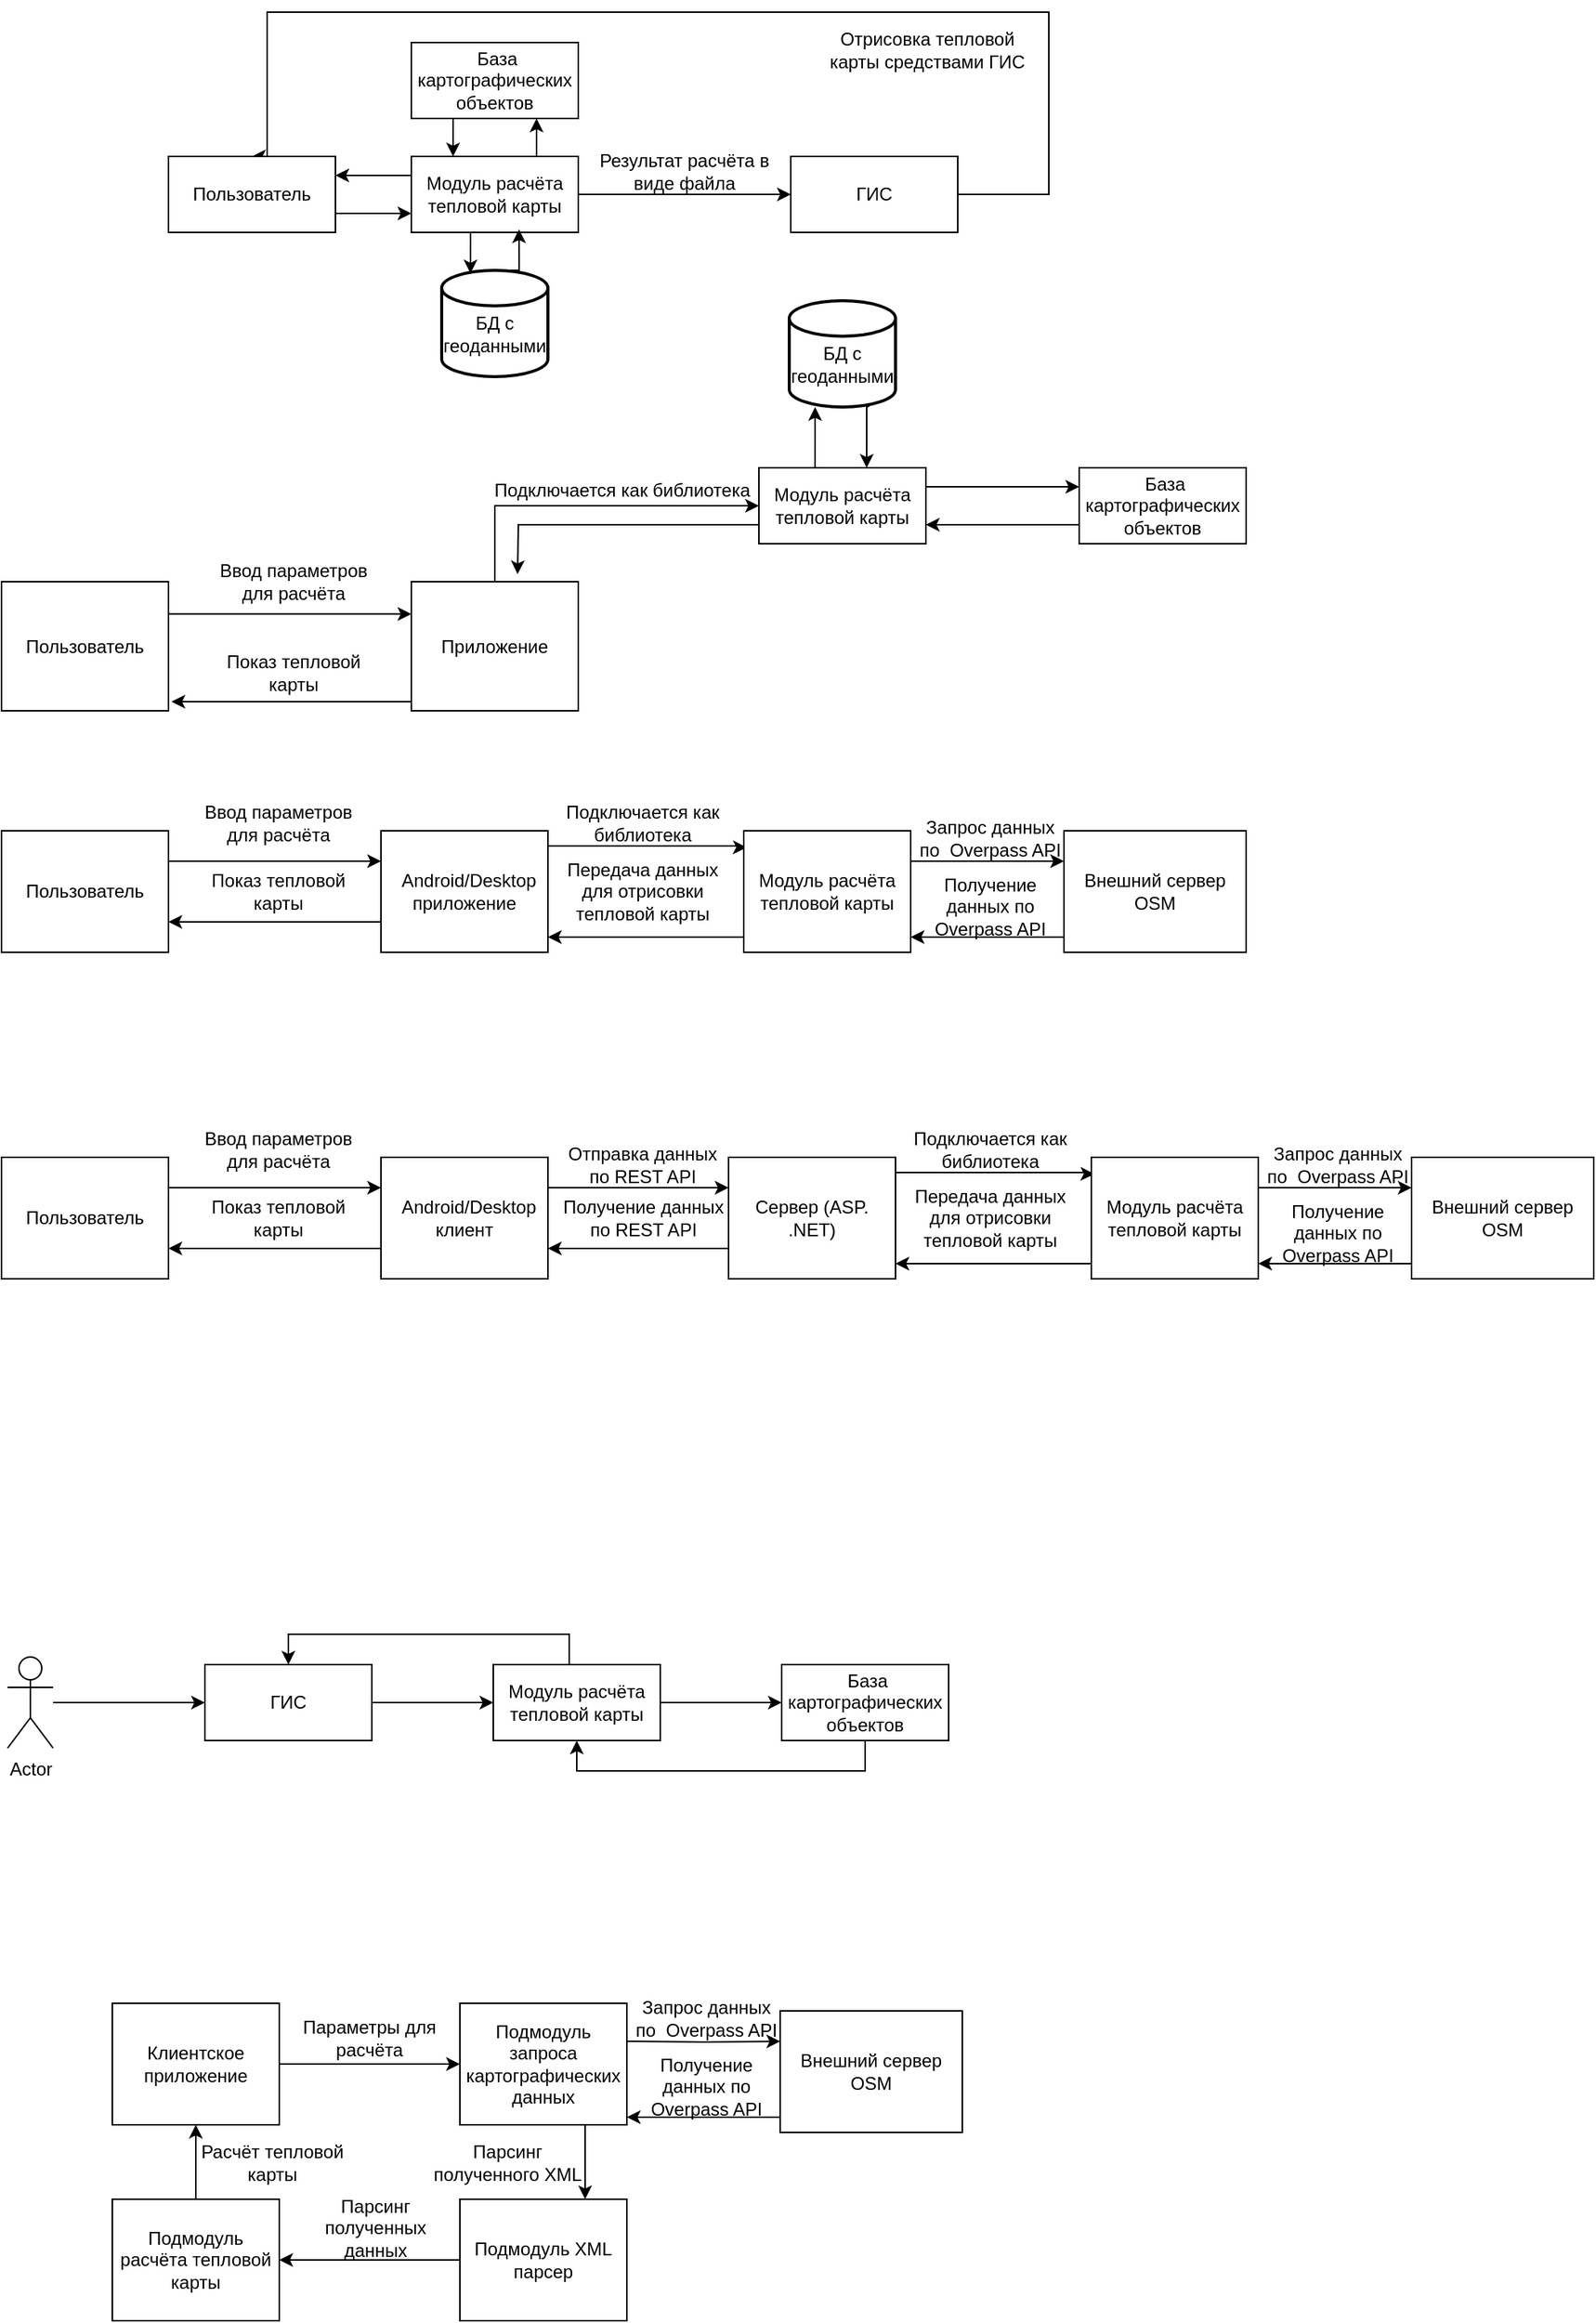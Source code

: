 <mxfile version="21.3.7" type="github">
  <diagram name="Страница 1" id="CXx4P1_ULokcToh2MMPy">
    <mxGraphModel dx="1247" dy="692" grid="0" gridSize="10" guides="1" tooltips="1" connect="1" arrows="1" fold="1" page="1" pageScale="1" pageWidth="1654" pageHeight="1169" math="0" shadow="0">
      <root>
        <mxCell id="0" />
        <mxCell id="1" parent="0" />
        <mxCell id="EMoeArkeT9Vb19ML9Za9-1" style="edgeStyle=orthogonalEdgeStyle;rounded=0;orthogonalLoop=1;jettySize=auto;html=1;entryX=0;entryY=0.5;entryDx=0;entryDy=0;" parent="1" source="EMoeArkeT9Vb19ML9Za9-2" target="EMoeArkeT9Vb19ML9Za9-4" edge="1">
          <mxGeometry relative="1" as="geometry" />
        </mxCell>
        <mxCell id="EMoeArkeT9Vb19ML9Za9-2" value="Actor" style="shape=umlActor;verticalLabelPosition=bottom;verticalAlign=top;html=1;" parent="1" vertex="1">
          <mxGeometry x="60" y="1225" width="30" height="60" as="geometry" />
        </mxCell>
        <mxCell id="EMoeArkeT9Vb19ML9Za9-3" style="edgeStyle=orthogonalEdgeStyle;rounded=0;orthogonalLoop=1;jettySize=auto;html=1;exitX=1;exitY=0.5;exitDx=0;exitDy=0;entryX=0;entryY=0.5;entryDx=0;entryDy=0;" parent="1" source="EMoeArkeT9Vb19ML9Za9-4" target="EMoeArkeT9Vb19ML9Za9-7" edge="1">
          <mxGeometry relative="1" as="geometry" />
        </mxCell>
        <mxCell id="EMoeArkeT9Vb19ML9Za9-4" value="ГИС" style="html=1;whiteSpace=wrap;" parent="1" vertex="1">
          <mxGeometry x="190" y="1230" width="110" height="50" as="geometry" />
        </mxCell>
        <mxCell id="EMoeArkeT9Vb19ML9Za9-5" style="edgeStyle=orthogonalEdgeStyle;rounded=0;orthogonalLoop=1;jettySize=auto;html=1;entryX=0;entryY=0.5;entryDx=0;entryDy=0;" parent="1" source="EMoeArkeT9Vb19ML9Za9-7" target="EMoeArkeT9Vb19ML9Za9-9" edge="1">
          <mxGeometry relative="1" as="geometry">
            <Array as="points">
              <mxPoint x="530" y="1255" />
              <mxPoint x="530" y="1255" />
            </Array>
          </mxGeometry>
        </mxCell>
        <mxCell id="EMoeArkeT9Vb19ML9Za9-6" style="edgeStyle=orthogonalEdgeStyle;rounded=0;orthogonalLoop=1;jettySize=auto;html=1;entryX=0.5;entryY=0;entryDx=0;entryDy=0;" parent="1" source="EMoeArkeT9Vb19ML9Za9-7" target="EMoeArkeT9Vb19ML9Za9-4" edge="1">
          <mxGeometry relative="1" as="geometry">
            <Array as="points">
              <mxPoint x="430" y="1210" />
              <mxPoint x="245" y="1210" />
            </Array>
          </mxGeometry>
        </mxCell>
        <mxCell id="EMoeArkeT9Vb19ML9Za9-7" value="Модуль расчёта тепловой карты" style="html=1;whiteSpace=wrap;" parent="1" vertex="1">
          <mxGeometry x="380" y="1230" width="110" height="50" as="geometry" />
        </mxCell>
        <mxCell id="EMoeArkeT9Vb19ML9Za9-8" style="edgeStyle=orthogonalEdgeStyle;rounded=0;orthogonalLoop=1;jettySize=auto;html=1;exitX=0.5;exitY=1;exitDx=0;exitDy=0;entryX=0.5;entryY=1;entryDx=0;entryDy=0;" parent="1" source="EMoeArkeT9Vb19ML9Za9-9" target="EMoeArkeT9Vb19ML9Za9-7" edge="1">
          <mxGeometry relative="1" as="geometry" />
        </mxCell>
        <mxCell id="EMoeArkeT9Vb19ML9Za9-9" value="&amp;nbsp;База картографических объектов" style="html=1;whiteSpace=wrap;" parent="1" vertex="1">
          <mxGeometry x="570" y="1230" width="110" height="50" as="geometry" />
        </mxCell>
        <mxCell id="EMoeArkeT9Vb19ML9Za9-10" value="Подключается как библиотека" style="text;html=1;strokeColor=none;fillColor=none;align=center;verticalAlign=middle;whiteSpace=wrap;rounded=0;" parent="1" vertex="1">
          <mxGeometry x="375" y="442" width="180" height="30" as="geometry" />
        </mxCell>
        <mxCell id="EMoeArkeT9Vb19ML9Za9-13" style="edgeStyle=orthogonalEdgeStyle;rounded=0;orthogonalLoop=1;jettySize=auto;html=1;entryX=0.5;entryY=0;entryDx=0;entryDy=0;" parent="1" source="EMoeArkeT9Vb19ML9Za9-14" target="ETxMw0fx0YGiLK-2AQWM-1" edge="1">
          <mxGeometry relative="1" as="geometry">
            <Array as="points">
              <mxPoint x="746" y="262" />
              <mxPoint x="746" y="142" />
              <mxPoint x="231" y="142" />
            </Array>
          </mxGeometry>
        </mxCell>
        <mxCell id="EMoeArkeT9Vb19ML9Za9-14" value="ГИС" style="html=1;whiteSpace=wrap;" parent="1" vertex="1">
          <mxGeometry x="576" y="237" width="110" height="50" as="geometry" />
        </mxCell>
        <mxCell id="EMoeArkeT9Vb19ML9Za9-15" style="edgeStyle=orthogonalEdgeStyle;rounded=0;orthogonalLoop=1;jettySize=auto;html=1;entryX=0.25;entryY=0;entryDx=0;entryDy=0;exitX=0.25;exitY=1;exitDx=0;exitDy=0;" parent="1" source="EMoeArkeT9Vb19ML9Za9-16" target="EMoeArkeT9Vb19ML9Za9-28" edge="1">
          <mxGeometry relative="1" as="geometry">
            <Array as="points" />
          </mxGeometry>
        </mxCell>
        <mxCell id="EMoeArkeT9Vb19ML9Za9-16" value="&amp;nbsp;База картографических объектов" style="html=1;whiteSpace=wrap;" parent="1" vertex="1">
          <mxGeometry x="326" y="162" width="110" height="50" as="geometry" />
        </mxCell>
        <mxCell id="EMoeArkeT9Vb19ML9Za9-19" style="edgeStyle=orthogonalEdgeStyle;rounded=0;orthogonalLoop=1;jettySize=auto;html=1;entryX=0;entryY=0.5;entryDx=0;entryDy=0;" parent="1" source="EMoeArkeT9Vb19ML9Za9-20" target="EMoeArkeT9Vb19ML9Za9-23" edge="1">
          <mxGeometry relative="1" as="geometry">
            <Array as="points">
              <mxPoint x="381" y="467" />
            </Array>
          </mxGeometry>
        </mxCell>
        <mxCell id="EMoeArkeT9Vb19ML9Za9-20" value="Приложение" style="html=1;whiteSpace=wrap;" parent="1" vertex="1">
          <mxGeometry x="326" y="517" width="110" height="85" as="geometry" />
        </mxCell>
        <mxCell id="EMoeArkeT9Vb19ML9Za9-21" style="edgeStyle=orthogonalEdgeStyle;rounded=0;orthogonalLoop=1;jettySize=auto;html=1;exitX=1;exitY=0.25;exitDx=0;exitDy=0;entryX=0;entryY=0.25;entryDx=0;entryDy=0;" parent="1" source="EMoeArkeT9Vb19ML9Za9-23" target="EMoeArkeT9Vb19ML9Za9-25" edge="1">
          <mxGeometry relative="1" as="geometry" />
        </mxCell>
        <mxCell id="EMoeArkeT9Vb19ML9Za9-22" style="edgeStyle=orthogonalEdgeStyle;rounded=0;orthogonalLoop=1;jettySize=auto;html=1;exitX=0;exitY=0.75;exitDx=0;exitDy=0;" parent="1" source="EMoeArkeT9Vb19ML9Za9-23" edge="1">
          <mxGeometry relative="1" as="geometry">
            <mxPoint x="396" y="512" as="targetPoint" />
          </mxGeometry>
        </mxCell>
        <mxCell id="EMoeArkeT9Vb19ML9Za9-44" style="edgeStyle=orthogonalEdgeStyle;rounded=0;orthogonalLoop=1;jettySize=auto;html=1;exitX=0.5;exitY=0;exitDx=0;exitDy=0;entryX=0.243;entryY=1;entryDx=0;entryDy=0;entryPerimeter=0;" parent="1" source="EMoeArkeT9Vb19ML9Za9-23" target="EMoeArkeT9Vb19ML9Za9-40" edge="1">
          <mxGeometry relative="1" as="geometry">
            <Array as="points">
              <mxPoint x="592" y="442" />
            </Array>
          </mxGeometry>
        </mxCell>
        <mxCell id="EMoeArkeT9Vb19ML9Za9-23" value="Модуль расчёта тепловой карты" style="html=1;whiteSpace=wrap;" parent="1" vertex="1">
          <mxGeometry x="555" y="442" width="110" height="50" as="geometry" />
        </mxCell>
        <mxCell id="EMoeArkeT9Vb19ML9Za9-24" style="edgeStyle=orthogonalEdgeStyle;rounded=0;orthogonalLoop=1;jettySize=auto;html=1;exitX=0;exitY=0.75;exitDx=0;exitDy=0;entryX=1;entryY=0.75;entryDx=0;entryDy=0;" parent="1" source="EMoeArkeT9Vb19ML9Za9-25" target="EMoeArkeT9Vb19ML9Za9-23" edge="1">
          <mxGeometry relative="1" as="geometry" />
        </mxCell>
        <mxCell id="EMoeArkeT9Vb19ML9Za9-25" value="&amp;nbsp;База картографических объектов" style="html=1;whiteSpace=wrap;" parent="1" vertex="1">
          <mxGeometry x="766" y="442" width="110" height="50" as="geometry" />
        </mxCell>
        <mxCell id="EMoeArkeT9Vb19ML9Za9-26" style="edgeStyle=orthogonalEdgeStyle;rounded=0;orthogonalLoop=1;jettySize=auto;html=1;exitX=1;exitY=0.5;exitDx=0;exitDy=0;entryX=0;entryY=0.5;entryDx=0;entryDy=0;" parent="1" source="EMoeArkeT9Vb19ML9Za9-28" target="EMoeArkeT9Vb19ML9Za9-14" edge="1">
          <mxGeometry relative="1" as="geometry" />
        </mxCell>
        <mxCell id="EMoeArkeT9Vb19ML9Za9-27" style="edgeStyle=orthogonalEdgeStyle;rounded=0;orthogonalLoop=1;jettySize=auto;html=1;exitX=0.75;exitY=0;exitDx=0;exitDy=0;entryX=0.75;entryY=1;entryDx=0;entryDy=0;" parent="1" source="EMoeArkeT9Vb19ML9Za9-28" target="EMoeArkeT9Vb19ML9Za9-16" edge="1">
          <mxGeometry relative="1" as="geometry" />
        </mxCell>
        <mxCell id="EMoeArkeT9Vb19ML9Za9-38" style="edgeStyle=orthogonalEdgeStyle;rounded=0;orthogonalLoop=1;jettySize=auto;html=1;exitX=0.25;exitY=1;exitDx=0;exitDy=0;entryX=0.271;entryY=0.029;entryDx=0;entryDy=0;entryPerimeter=0;" parent="1" source="EMoeArkeT9Vb19ML9Za9-28" target="EMoeArkeT9Vb19ML9Za9-35" edge="1">
          <mxGeometry relative="1" as="geometry" />
        </mxCell>
        <mxCell id="ETxMw0fx0YGiLK-2AQWM-3" style="edgeStyle=orthogonalEdgeStyle;rounded=0;orthogonalLoop=1;jettySize=auto;html=1;entryX=1;entryY=0.25;entryDx=0;entryDy=0;exitX=0;exitY=0.25;exitDx=0;exitDy=0;" parent="1" source="EMoeArkeT9Vb19ML9Za9-28" target="ETxMw0fx0YGiLK-2AQWM-1" edge="1">
          <mxGeometry relative="1" as="geometry" />
        </mxCell>
        <mxCell id="EMoeArkeT9Vb19ML9Za9-28" value="Модуль расчёта тепловой карты" style="html=1;whiteSpace=wrap;" parent="1" vertex="1">
          <mxGeometry x="326" y="237" width="110" height="50" as="geometry" />
        </mxCell>
        <mxCell id="EMoeArkeT9Vb19ML9Za9-29" value="Результат расчёта в виде файла" style="text;html=1;strokeColor=none;fillColor=none;align=center;verticalAlign=middle;whiteSpace=wrap;rounded=0;" parent="1" vertex="1">
          <mxGeometry x="446" y="232" width="120" height="30" as="geometry" />
        </mxCell>
        <mxCell id="EMoeArkeT9Vb19ML9Za9-31" value="Отрисовка тепловой карты средствами ГИС" style="text;html=1;strokeColor=none;fillColor=none;align=center;verticalAlign=middle;whiteSpace=wrap;rounded=0;" parent="1" vertex="1">
          <mxGeometry x="596" y="152" width="140" height="30" as="geometry" />
        </mxCell>
        <mxCell id="EMoeArkeT9Vb19ML9Za9-39" style="edgeStyle=orthogonalEdgeStyle;rounded=0;orthogonalLoop=1;jettySize=auto;html=1;exitX=0.5;exitY=0;exitDx=0;exitDy=0;exitPerimeter=0;entryX=0.645;entryY=0.96;entryDx=0;entryDy=0;entryPerimeter=0;" parent="1" source="EMoeArkeT9Vb19ML9Za9-35" target="EMoeArkeT9Vb19ML9Za9-28" edge="1">
          <mxGeometry relative="1" as="geometry" />
        </mxCell>
        <mxCell id="EMoeArkeT9Vb19ML9Za9-35" value="&lt;br&gt;БД с геоданными" style="strokeWidth=2;html=1;shape=mxgraph.flowchart.database;whiteSpace=wrap;" parent="1" vertex="1">
          <mxGeometry x="346" y="312" width="70" height="70" as="geometry" />
        </mxCell>
        <mxCell id="EMoeArkeT9Vb19ML9Za9-42" style="edgeStyle=orthogonalEdgeStyle;rounded=0;orthogonalLoop=1;jettySize=auto;html=1;exitX=0.757;exitY=0.986;exitDx=0;exitDy=0;exitPerimeter=0;" parent="1" source="EMoeArkeT9Vb19ML9Za9-40" edge="1">
          <mxGeometry relative="1" as="geometry">
            <mxPoint x="626" y="442" as="targetPoint" />
            <Array as="points">
              <mxPoint x="626" y="402" />
              <mxPoint x="626" y="442" />
            </Array>
          </mxGeometry>
        </mxCell>
        <mxCell id="EMoeArkeT9Vb19ML9Za9-40" value="&lt;br&gt;БД с геоданными" style="strokeWidth=2;html=1;shape=mxgraph.flowchart.database;whiteSpace=wrap;" parent="1" vertex="1">
          <mxGeometry x="575" y="332" width="70" height="70" as="geometry" />
        </mxCell>
        <mxCell id="ETxMw0fx0YGiLK-2AQWM-2" style="edgeStyle=orthogonalEdgeStyle;rounded=0;orthogonalLoop=1;jettySize=auto;html=1;entryX=0;entryY=0.75;entryDx=0;entryDy=0;" parent="1" source="ETxMw0fx0YGiLK-2AQWM-1" target="EMoeArkeT9Vb19ML9Za9-28" edge="1">
          <mxGeometry relative="1" as="geometry">
            <Array as="points">
              <mxPoint x="306" y="275" />
            </Array>
          </mxGeometry>
        </mxCell>
        <mxCell id="ETxMw0fx0YGiLK-2AQWM-1" value="Пользователь" style="html=1;whiteSpace=wrap;" parent="1" vertex="1">
          <mxGeometry x="166" y="237" width="110" height="50" as="geometry" />
        </mxCell>
        <mxCell id="3_jJkb1iXmk9x0ODjTXM-3" style="edgeStyle=orthogonalEdgeStyle;rounded=0;orthogonalLoop=1;jettySize=auto;html=1;exitX=1;exitY=0.25;exitDx=0;exitDy=0;entryX=0;entryY=0.25;entryDx=0;entryDy=0;" edge="1" parent="1" source="ETxMw0fx0YGiLK-2AQWM-5" target="ETxMw0fx0YGiLK-2AQWM-6">
          <mxGeometry relative="1" as="geometry" />
        </mxCell>
        <mxCell id="ETxMw0fx0YGiLK-2AQWM-5" value="Пользователь" style="html=1;whiteSpace=wrap;" parent="1" vertex="1">
          <mxGeometry x="56" y="681" width="110" height="80" as="geometry" />
        </mxCell>
        <mxCell id="ETxMw0fx0YGiLK-2AQWM-8" style="edgeStyle=orthogonalEdgeStyle;rounded=0;orthogonalLoop=1;jettySize=auto;html=1;exitX=0;exitY=0.75;exitDx=0;exitDy=0;entryX=1;entryY=0.75;entryDx=0;entryDy=0;" parent="1" source="ETxMw0fx0YGiLK-2AQWM-6" edge="1" target="ETxMw0fx0YGiLK-2AQWM-5">
          <mxGeometry relative="1" as="geometry">
            <mxPoint x="176" y="731" as="targetPoint" />
            <Array as="points" />
          </mxGeometry>
        </mxCell>
        <mxCell id="3_jJkb1iXmk9x0ODjTXM-6" style="edgeStyle=orthogonalEdgeStyle;rounded=0;orthogonalLoop=1;jettySize=auto;html=1;exitX=1;exitY=0.25;exitDx=0;exitDy=0;entryX=0.018;entryY=0.138;entryDx=0;entryDy=0;entryPerimeter=0;" edge="1" parent="1" source="ETxMw0fx0YGiLK-2AQWM-6" target="ETxMw0fx0YGiLK-2AQWM-11">
          <mxGeometry relative="1" as="geometry">
            <Array as="points">
              <mxPoint x="416" y="691" />
              <mxPoint x="545" y="691" />
              <mxPoint x="545" y="692" />
            </Array>
          </mxGeometry>
        </mxCell>
        <mxCell id="ETxMw0fx0YGiLK-2AQWM-6" value="&amp;nbsp; Android/Desktop приложение" style="html=1;whiteSpace=wrap;" parent="1" vertex="1">
          <mxGeometry x="306" y="681" width="110" height="80" as="geometry" />
        </mxCell>
        <mxCell id="ETxMw0fx0YGiLK-2AQWM-9" value="Ввод параметров для расчёта" style="text;html=1;strokeColor=none;fillColor=none;align=center;verticalAlign=middle;whiteSpace=wrap;rounded=0;" parent="1" vertex="1">
          <mxGeometry x="186" y="661" width="105" height="30" as="geometry" />
        </mxCell>
        <mxCell id="ETxMw0fx0YGiLK-2AQWM-10" value="Показ тепловой карты" style="text;html=1;strokeColor=none;fillColor=none;align=center;verticalAlign=middle;whiteSpace=wrap;rounded=0;" parent="1" vertex="1">
          <mxGeometry x="186" y="706" width="105" height="30" as="geometry" />
        </mxCell>
        <mxCell id="ETxMw0fx0YGiLK-2AQWM-17" style="edgeStyle=orthogonalEdgeStyle;rounded=0;orthogonalLoop=1;jettySize=auto;html=1;exitX=1;exitY=0.25;exitDx=0;exitDy=0;entryX=0;entryY=0.25;entryDx=0;entryDy=0;" parent="1" source="ETxMw0fx0YGiLK-2AQWM-11" target="ETxMw0fx0YGiLK-2AQWM-16" edge="1">
          <mxGeometry relative="1" as="geometry" />
        </mxCell>
        <mxCell id="3_jJkb1iXmk9x0ODjTXM-4" style="edgeStyle=orthogonalEdgeStyle;rounded=0;orthogonalLoop=1;jettySize=auto;html=1;exitX=0;exitY=1;exitDx=0;exitDy=0;" edge="1" parent="1" source="ETxMw0fx0YGiLK-2AQWM-11">
          <mxGeometry relative="1" as="geometry">
            <mxPoint x="416" y="751" as="targetPoint" />
            <Array as="points">
              <mxPoint x="545" y="751" />
              <mxPoint x="416" y="751" />
            </Array>
          </mxGeometry>
        </mxCell>
        <mxCell id="ETxMw0fx0YGiLK-2AQWM-11" value="Модуль расчёта тепловой карты" style="html=1;whiteSpace=wrap;" parent="1" vertex="1">
          <mxGeometry x="545" y="681" width="110" height="80" as="geometry" />
        </mxCell>
        <mxCell id="ETxMw0fx0YGiLK-2AQWM-13" value="Подключается как библиотека" style="text;html=1;strokeColor=none;fillColor=none;align=center;verticalAlign=middle;whiteSpace=wrap;rounded=0;" parent="1" vertex="1">
          <mxGeometry x="426" y="661" width="105" height="30" as="geometry" />
        </mxCell>
        <mxCell id="ETxMw0fx0YGiLK-2AQWM-15" value="Передача данных для отрисовки тепловой карты" style="text;html=1;strokeColor=none;fillColor=none;align=center;verticalAlign=middle;whiteSpace=wrap;rounded=0;" parent="1" vertex="1">
          <mxGeometry x="426" y="706" width="105" height="30" as="geometry" />
        </mxCell>
        <mxCell id="ETxMw0fx0YGiLK-2AQWM-18" style="edgeStyle=orthogonalEdgeStyle;rounded=0;orthogonalLoop=1;jettySize=auto;html=1;exitX=0;exitY=0.75;exitDx=0;exitDy=0;" parent="1" source="ETxMw0fx0YGiLK-2AQWM-16" edge="1">
          <mxGeometry relative="1" as="geometry">
            <mxPoint x="655" y="751" as="targetPoint" />
            <Array as="points">
              <mxPoint x="756" y="751" />
              <mxPoint x="655" y="751" />
            </Array>
          </mxGeometry>
        </mxCell>
        <mxCell id="ETxMw0fx0YGiLK-2AQWM-16" value="Внешний сервер OSM" style="rounded=0;whiteSpace=wrap;html=1;" parent="1" vertex="1">
          <mxGeometry x="756" y="681" width="120" height="80" as="geometry" />
        </mxCell>
        <mxCell id="ETxMw0fx0YGiLK-2AQWM-19" value="Запрос данных по&amp;nbsp; Overpass API" style="text;html=1;strokeColor=none;fillColor=none;align=center;verticalAlign=middle;whiteSpace=wrap;rounded=0;" parent="1" vertex="1">
          <mxGeometry x="655" y="671" width="105" height="30" as="geometry" />
        </mxCell>
        <mxCell id="ETxMw0fx0YGiLK-2AQWM-21" value="Получение данных по Overpass API" style="text;html=1;strokeColor=none;fillColor=none;align=center;verticalAlign=middle;whiteSpace=wrap;rounded=0;" parent="1" vertex="1">
          <mxGeometry x="655" y="716" width="105" height="30" as="geometry" />
        </mxCell>
        <mxCell id="3_jJkb1iXmk9x0ODjTXM-12" style="edgeStyle=orthogonalEdgeStyle;rounded=0;orthogonalLoop=1;jettySize=auto;html=1;exitX=1;exitY=0.25;exitDx=0;exitDy=0;entryX=0;entryY=0.25;entryDx=0;entryDy=0;" edge="1" parent="1" source="3_jJkb1iXmk9x0ODjTXM-7" target="EMoeArkeT9Vb19ML9Za9-20">
          <mxGeometry relative="1" as="geometry" />
        </mxCell>
        <mxCell id="3_jJkb1iXmk9x0ODjTXM-7" value="Пользователь" style="html=1;whiteSpace=wrap;" vertex="1" parent="1">
          <mxGeometry x="56" y="517" width="110" height="85" as="geometry" />
        </mxCell>
        <mxCell id="3_jJkb1iXmk9x0ODjTXM-9" style="edgeStyle=orthogonalEdgeStyle;rounded=0;orthogonalLoop=1;jettySize=auto;html=1;exitX=0;exitY=0.75;exitDx=0;exitDy=0;entryX=1.018;entryY=0.929;entryDx=0;entryDy=0;entryPerimeter=0;" edge="1" parent="1" source="EMoeArkeT9Vb19ML9Za9-20" target="3_jJkb1iXmk9x0ODjTXM-7">
          <mxGeometry relative="1" as="geometry">
            <mxPoint x="166" y="592" as="targetPoint" />
            <Array as="points">
              <mxPoint x="326" y="596" />
            </Array>
            <mxPoint x="306" y="592" as="sourcePoint" />
          </mxGeometry>
        </mxCell>
        <mxCell id="3_jJkb1iXmk9x0ODjTXM-10" value="Ввод параметров для расчёта" style="text;html=1;strokeColor=none;fillColor=none;align=center;verticalAlign=middle;whiteSpace=wrap;rounded=0;" vertex="1" parent="1">
          <mxGeometry x="196" y="501.5" width="105" height="30" as="geometry" />
        </mxCell>
        <mxCell id="3_jJkb1iXmk9x0ODjTXM-11" value="Показ тепловой карты" style="text;html=1;strokeColor=none;fillColor=none;align=center;verticalAlign=middle;whiteSpace=wrap;rounded=0;" vertex="1" parent="1">
          <mxGeometry x="196" y="562" width="105" height="30" as="geometry" />
        </mxCell>
        <mxCell id="3_jJkb1iXmk9x0ODjTXM-13" style="edgeStyle=orthogonalEdgeStyle;rounded=0;orthogonalLoop=1;jettySize=auto;html=1;exitX=1;exitY=0.25;exitDx=0;exitDy=0;entryX=0;entryY=0.25;entryDx=0;entryDy=0;" edge="1" parent="1" source="3_jJkb1iXmk9x0ODjTXM-14" target="3_jJkb1iXmk9x0ODjTXM-17">
          <mxGeometry relative="1" as="geometry" />
        </mxCell>
        <mxCell id="3_jJkb1iXmk9x0ODjTXM-14" value="Пользователь" style="html=1;whiteSpace=wrap;" vertex="1" parent="1">
          <mxGeometry x="56" y="896" width="110" height="80" as="geometry" />
        </mxCell>
        <mxCell id="3_jJkb1iXmk9x0ODjTXM-15" style="edgeStyle=orthogonalEdgeStyle;rounded=0;orthogonalLoop=1;jettySize=auto;html=1;exitX=0;exitY=0.75;exitDx=0;exitDy=0;entryX=1;entryY=0.75;entryDx=0;entryDy=0;" edge="1" parent="1" source="3_jJkb1iXmk9x0ODjTXM-17" target="3_jJkb1iXmk9x0ODjTXM-14">
          <mxGeometry relative="1" as="geometry">
            <mxPoint x="176" y="946" as="targetPoint" />
            <Array as="points" />
          </mxGeometry>
        </mxCell>
        <mxCell id="3_jJkb1iXmk9x0ODjTXM-16" style="edgeStyle=orthogonalEdgeStyle;rounded=0;orthogonalLoop=1;jettySize=auto;html=1;entryX=0.018;entryY=0.138;entryDx=0;entryDy=0;entryPerimeter=0;" edge="1" parent="1" target="3_jJkb1iXmk9x0ODjTXM-22">
          <mxGeometry relative="1" as="geometry">
            <Array as="points">
              <mxPoint x="645" y="906" />
              <mxPoint x="774" y="906" />
              <mxPoint x="774" y="907" />
            </Array>
            <mxPoint x="645" y="907" as="sourcePoint" />
          </mxGeometry>
        </mxCell>
        <mxCell id="3_jJkb1iXmk9x0ODjTXM-29" style="edgeStyle=orthogonalEdgeStyle;rounded=0;orthogonalLoop=1;jettySize=auto;html=1;exitX=1;exitY=0.25;exitDx=0;exitDy=0;entryX=0;entryY=0.25;entryDx=0;entryDy=0;" edge="1" parent="1" source="3_jJkb1iXmk9x0ODjTXM-17" target="3_jJkb1iXmk9x0ODjTXM-32">
          <mxGeometry relative="1" as="geometry">
            <mxPoint x="526" y="916" as="targetPoint" />
          </mxGeometry>
        </mxCell>
        <mxCell id="3_jJkb1iXmk9x0ODjTXM-17" value="&amp;nbsp; Android/Desktop клиент" style="html=1;whiteSpace=wrap;" vertex="1" parent="1">
          <mxGeometry x="306" y="896" width="110" height="80" as="geometry" />
        </mxCell>
        <mxCell id="3_jJkb1iXmk9x0ODjTXM-18" value="Ввод параметров для расчёта" style="text;html=1;strokeColor=none;fillColor=none;align=center;verticalAlign=middle;whiteSpace=wrap;rounded=0;" vertex="1" parent="1">
          <mxGeometry x="186" y="876" width="105" height="30" as="geometry" />
        </mxCell>
        <mxCell id="3_jJkb1iXmk9x0ODjTXM-19" value="Показ тепловой карты" style="text;html=1;strokeColor=none;fillColor=none;align=center;verticalAlign=middle;whiteSpace=wrap;rounded=0;" vertex="1" parent="1">
          <mxGeometry x="186" y="921" width="105" height="30" as="geometry" />
        </mxCell>
        <mxCell id="3_jJkb1iXmk9x0ODjTXM-20" style="edgeStyle=orthogonalEdgeStyle;rounded=0;orthogonalLoop=1;jettySize=auto;html=1;exitX=1;exitY=0.25;exitDx=0;exitDy=0;entryX=0;entryY=0.25;entryDx=0;entryDy=0;" edge="1" parent="1" source="3_jJkb1iXmk9x0ODjTXM-22" target="3_jJkb1iXmk9x0ODjTXM-26">
          <mxGeometry relative="1" as="geometry" />
        </mxCell>
        <mxCell id="3_jJkb1iXmk9x0ODjTXM-21" style="edgeStyle=orthogonalEdgeStyle;rounded=0;orthogonalLoop=1;jettySize=auto;html=1;exitX=0;exitY=1;exitDx=0;exitDy=0;" edge="1" parent="1" source="3_jJkb1iXmk9x0ODjTXM-22">
          <mxGeometry relative="1" as="geometry">
            <mxPoint x="645" y="966" as="targetPoint" />
            <Array as="points">
              <mxPoint x="774" y="966" />
              <mxPoint x="645" y="966" />
            </Array>
          </mxGeometry>
        </mxCell>
        <mxCell id="3_jJkb1iXmk9x0ODjTXM-22" value="Модуль расчёта тепловой карты" style="html=1;whiteSpace=wrap;" vertex="1" parent="1">
          <mxGeometry x="774" y="896" width="110" height="80" as="geometry" />
        </mxCell>
        <mxCell id="3_jJkb1iXmk9x0ODjTXM-23" value="Подключается как библиотека" style="text;html=1;strokeColor=none;fillColor=none;align=center;verticalAlign=middle;whiteSpace=wrap;rounded=0;" vertex="1" parent="1">
          <mxGeometry x="655" y="876" width="105" height="30" as="geometry" />
        </mxCell>
        <mxCell id="3_jJkb1iXmk9x0ODjTXM-24" value="Передача данных для отрисовки тепловой карты" style="text;html=1;strokeColor=none;fillColor=none;align=center;verticalAlign=middle;whiteSpace=wrap;rounded=0;" vertex="1" parent="1">
          <mxGeometry x="655" y="921" width="105" height="30" as="geometry" />
        </mxCell>
        <mxCell id="3_jJkb1iXmk9x0ODjTXM-25" style="edgeStyle=orthogonalEdgeStyle;rounded=0;orthogonalLoop=1;jettySize=auto;html=1;exitX=0;exitY=0.75;exitDx=0;exitDy=0;" edge="1" parent="1" source="3_jJkb1iXmk9x0ODjTXM-26">
          <mxGeometry relative="1" as="geometry">
            <mxPoint x="884" y="966" as="targetPoint" />
            <Array as="points">
              <mxPoint x="985" y="966" />
              <mxPoint x="884" y="966" />
            </Array>
          </mxGeometry>
        </mxCell>
        <mxCell id="3_jJkb1iXmk9x0ODjTXM-26" value="Внешний сервер OSM" style="rounded=0;whiteSpace=wrap;html=1;" vertex="1" parent="1">
          <mxGeometry x="985" y="896" width="120" height="80" as="geometry" />
        </mxCell>
        <mxCell id="3_jJkb1iXmk9x0ODjTXM-27" value="Запрос данных по&amp;nbsp; Overpass API" style="text;html=1;strokeColor=none;fillColor=none;align=center;verticalAlign=middle;whiteSpace=wrap;rounded=0;" vertex="1" parent="1">
          <mxGeometry x="884" y="886" width="105" height="30" as="geometry" />
        </mxCell>
        <mxCell id="3_jJkb1iXmk9x0ODjTXM-28" value="Получение данных по Overpass API" style="text;html=1;strokeColor=none;fillColor=none;align=center;verticalAlign=middle;whiteSpace=wrap;rounded=0;" vertex="1" parent="1">
          <mxGeometry x="884" y="931" width="105" height="30" as="geometry" />
        </mxCell>
        <mxCell id="3_jJkb1iXmk9x0ODjTXM-30" value="Отправка данных по REST API" style="text;html=1;strokeColor=none;fillColor=none;align=center;verticalAlign=middle;whiteSpace=wrap;rounded=0;" vertex="1" parent="1">
          <mxGeometry x="426" y="886" width="105" height="30" as="geometry" />
        </mxCell>
        <mxCell id="3_jJkb1iXmk9x0ODjTXM-31" value="Получение данных по REST API" style="text;html=1;strokeColor=none;fillColor=none;align=center;verticalAlign=middle;whiteSpace=wrap;rounded=0;" vertex="1" parent="1">
          <mxGeometry x="418.5" y="921" width="120" height="30" as="geometry" />
        </mxCell>
        <mxCell id="3_jJkb1iXmk9x0ODjTXM-33" style="edgeStyle=orthogonalEdgeStyle;rounded=0;orthogonalLoop=1;jettySize=auto;html=1;exitX=0;exitY=0.75;exitDx=0;exitDy=0;entryX=1;entryY=0.75;entryDx=0;entryDy=0;" edge="1" parent="1" source="3_jJkb1iXmk9x0ODjTXM-32" target="3_jJkb1iXmk9x0ODjTXM-17">
          <mxGeometry relative="1" as="geometry" />
        </mxCell>
        <mxCell id="3_jJkb1iXmk9x0ODjTXM-32" value="Сервер (ASP. .NET)" style="html=1;whiteSpace=wrap;" vertex="1" parent="1">
          <mxGeometry x="535" y="896" width="110" height="80" as="geometry" />
        </mxCell>
        <mxCell id="3_jJkb1iXmk9x0ODjTXM-52" style="edgeStyle=orthogonalEdgeStyle;rounded=0;orthogonalLoop=1;jettySize=auto;html=1;exitX=0.5;exitY=0;exitDx=0;exitDy=0;entryX=0.5;entryY=1;entryDx=0;entryDy=0;" edge="1" parent="1" source="3_jJkb1iXmk9x0ODjTXM-34" target="3_jJkb1iXmk9x0ODjTXM-37">
          <mxGeometry relative="1" as="geometry" />
        </mxCell>
        <mxCell id="3_jJkb1iXmk9x0ODjTXM-34" value="Подмодуль расчёта тепловой карты" style="html=1;whiteSpace=wrap;" vertex="1" parent="1">
          <mxGeometry x="129" y="1582" width="110" height="80" as="geometry" />
        </mxCell>
        <mxCell id="3_jJkb1iXmk9x0ODjTXM-50" style="edgeStyle=orthogonalEdgeStyle;rounded=0;orthogonalLoop=1;jettySize=auto;html=1;exitX=0.75;exitY=1;exitDx=0;exitDy=0;entryX=0.75;entryY=0;entryDx=0;entryDy=0;" edge="1" parent="1" source="3_jJkb1iXmk9x0ODjTXM-35" target="3_jJkb1iXmk9x0ODjTXM-36">
          <mxGeometry relative="1" as="geometry" />
        </mxCell>
        <mxCell id="3_jJkb1iXmk9x0ODjTXM-35" value="Подмодуль запроса картографических данных" style="html=1;whiteSpace=wrap;" vertex="1" parent="1">
          <mxGeometry x="358" y="1453" width="110" height="80" as="geometry" />
        </mxCell>
        <mxCell id="3_jJkb1iXmk9x0ODjTXM-51" style="edgeStyle=orthogonalEdgeStyle;rounded=0;orthogonalLoop=1;jettySize=auto;html=1;entryX=1;entryY=0.5;entryDx=0;entryDy=0;" edge="1" parent="1" source="3_jJkb1iXmk9x0ODjTXM-36" target="3_jJkb1iXmk9x0ODjTXM-34">
          <mxGeometry relative="1" as="geometry" />
        </mxCell>
        <mxCell id="3_jJkb1iXmk9x0ODjTXM-36" value="Подмодуль XML парсер" style="html=1;whiteSpace=wrap;" vertex="1" parent="1">
          <mxGeometry x="358" y="1582" width="110" height="80" as="geometry" />
        </mxCell>
        <mxCell id="3_jJkb1iXmk9x0ODjTXM-41" style="edgeStyle=orthogonalEdgeStyle;rounded=0;orthogonalLoop=1;jettySize=auto;html=1;exitX=1;exitY=0.5;exitDx=0;exitDy=0;entryX=0;entryY=0.5;entryDx=0;entryDy=0;" edge="1" parent="1" source="3_jJkb1iXmk9x0ODjTXM-37" target="3_jJkb1iXmk9x0ODjTXM-35">
          <mxGeometry relative="1" as="geometry" />
        </mxCell>
        <mxCell id="3_jJkb1iXmk9x0ODjTXM-37" value="Клиентское приложение" style="html=1;whiteSpace=wrap;" vertex="1" parent="1">
          <mxGeometry x="129" y="1453" width="110" height="80" as="geometry" />
        </mxCell>
        <mxCell id="3_jJkb1iXmk9x0ODjTXM-42" value="Параметры для расчёта" style="text;html=1;strokeColor=none;fillColor=none;align=center;verticalAlign=middle;whiteSpace=wrap;rounded=0;" vertex="1" parent="1">
          <mxGeometry x="246" y="1461" width="105" height="30" as="geometry" />
        </mxCell>
        <mxCell id="3_jJkb1iXmk9x0ODjTXM-44" style="edgeStyle=orthogonalEdgeStyle;rounded=0;orthogonalLoop=1;jettySize=auto;html=1;exitX=1;exitY=0.25;exitDx=0;exitDy=0;entryX=0;entryY=0.25;entryDx=0;entryDy=0;" edge="1" parent="1" target="3_jJkb1iXmk9x0ODjTXM-46">
          <mxGeometry relative="1" as="geometry">
            <mxPoint x="468.0" y="1478" as="sourcePoint" />
          </mxGeometry>
        </mxCell>
        <mxCell id="3_jJkb1iXmk9x0ODjTXM-45" style="edgeStyle=orthogonalEdgeStyle;rounded=0;orthogonalLoop=1;jettySize=auto;html=1;exitX=0;exitY=0.75;exitDx=0;exitDy=0;" edge="1" parent="1" source="3_jJkb1iXmk9x0ODjTXM-46">
          <mxGeometry relative="1" as="geometry">
            <mxPoint x="468.0" y="1528" as="targetPoint" />
            <Array as="points">
              <mxPoint x="569" y="1528" />
              <mxPoint x="468.0" y="1528" />
            </Array>
          </mxGeometry>
        </mxCell>
        <mxCell id="3_jJkb1iXmk9x0ODjTXM-46" value="Внешний сервер OSM" style="rounded=0;whiteSpace=wrap;html=1;" vertex="1" parent="1">
          <mxGeometry x="569" y="1458" width="120" height="80" as="geometry" />
        </mxCell>
        <mxCell id="3_jJkb1iXmk9x0ODjTXM-47" value="Запрос данных по&amp;nbsp; Overpass API" style="text;html=1;strokeColor=none;fillColor=none;align=center;verticalAlign=middle;whiteSpace=wrap;rounded=0;" vertex="1" parent="1">
          <mxGeometry x="468.0" y="1448" width="105" height="30" as="geometry" />
        </mxCell>
        <mxCell id="3_jJkb1iXmk9x0ODjTXM-48" value="Получение данных по Overpass API" style="text;html=1;strokeColor=none;fillColor=none;align=center;verticalAlign=middle;whiteSpace=wrap;rounded=0;" vertex="1" parent="1">
          <mxGeometry x="468.0" y="1493" width="105" height="30" as="geometry" />
        </mxCell>
        <mxCell id="3_jJkb1iXmk9x0ODjTXM-53" value="Парсинг полученных данных" style="text;html=1;strokeColor=none;fillColor=none;align=center;verticalAlign=middle;whiteSpace=wrap;rounded=0;" vertex="1" parent="1">
          <mxGeometry x="250.0" y="1586" width="105" height="30" as="geometry" />
        </mxCell>
        <mxCell id="3_jJkb1iXmk9x0ODjTXM-54" value="Расчёт тепловой карты" style="text;html=1;strokeColor=none;fillColor=none;align=center;verticalAlign=middle;whiteSpace=wrap;rounded=0;" vertex="1" parent="1">
          <mxGeometry x="182.0" y="1543" width="105" height="30" as="geometry" />
        </mxCell>
        <mxCell id="3_jJkb1iXmk9x0ODjTXM-55" value="Парсинг полученного XML" style="text;html=1;strokeColor=none;fillColor=none;align=center;verticalAlign=middle;whiteSpace=wrap;rounded=0;" vertex="1" parent="1">
          <mxGeometry x="337.0" y="1543" width="105" height="30" as="geometry" />
        </mxCell>
      </root>
    </mxGraphModel>
  </diagram>
</mxfile>
